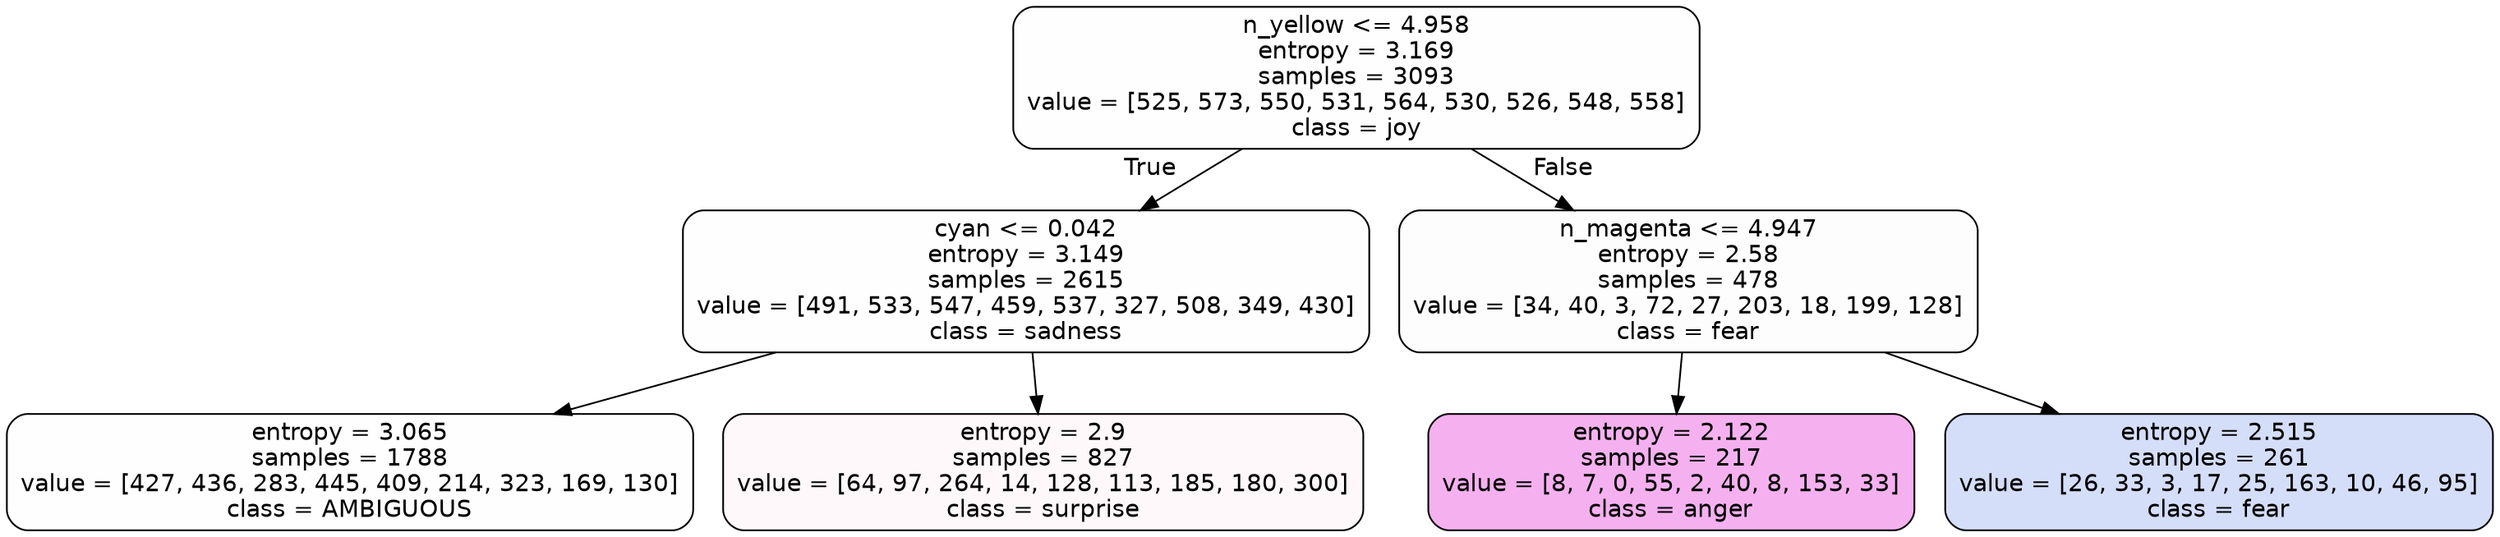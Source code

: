 digraph Tree {
node [shape=box, style="filled, rounded", color="black", fontname=helvetica] ;
edge [fontname=helvetica] ;
0 [label="n_yellow <= 4.958\nentropy = 3.169\nsamples = 3093\nvalue = [525, 573, 550, 531, 564, 530, 526, 548, 558]\nclass = joy", fillcolor="#d7e53901"] ;
1 [label="cyan <= 0.042\nentropy = 3.149\nsamples = 2615\nvalue = [491, 533, 547, 459, 537, 327, 508, 349, 430]\nclass = sadness", fillcolor="#64e53901"] ;
0 -> 1 [labeldistance=2.5, labelangle=45, headlabel="True"] ;
2 [label="entropy = 3.065\nsamples = 1788\nvalue = [427, 436, 283, 445, 409, 214, 323, 169, 130]\nclass = AMBIGUOUS", fillcolor="#39e58101"] ;
1 -> 2 ;
3 [label="entropy = 2.9\nsamples = 827\nvalue = [64, 97, 264, 14, 128, 113, 185, 180, 300]\nclass = surprise", fillcolor="#e5396408"] ;
1 -> 3 ;
4 [label="n_magenta <= 4.947\nentropy = 2.58\nsamples = 478\nvalue = [34, 40, 3, 72, 27, 203, 18, 199, 128]\nclass = fear", fillcolor="#3964e502"] ;
0 -> 4 [labeldistance=2.5, labelangle=-45, headlabel="False"] ;
5 [label="entropy = 2.122\nsamples = 217\nvalue = [8, 7, 0, 55, 2, 40, 8, 153, 33]\nclass = anger", fillcolor="#e539d764"] ;
4 -> 5 ;
6 [label="entropy = 2.515\nsamples = 261\nvalue = [26, 33, 3, 17, 25, 163, 10, 46, 95]\nclass = fear", fillcolor="#3964e536"] ;
4 -> 6 ;
}